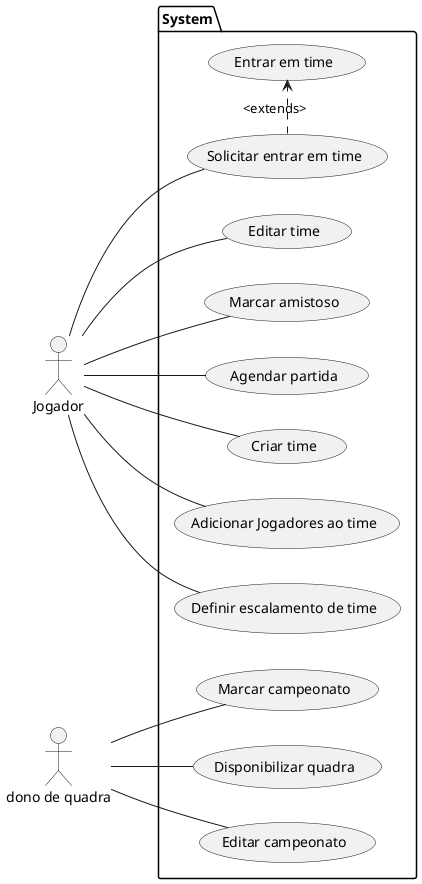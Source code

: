 @startuml CasosDeUso
left to right direction
actor Jogador as J
actor "dono de quadra" as D
package System{
    usecase "Editar time" as UC1
    usecase "Marcar amistoso" as UC2
    usecase "Agendar partida" as UC3
    usecase "Criar time" as UC4
    usecase "Adicionar Jogadores ao time" as UC5
    usecase "Solicitar entrar em time" as UC6
    usecase "Entrar em time" as UC7
    usecase "Definir escalamento de time" as UC8
    usecase "Marcar campeonato" as UC9
    usecase "Disponibilizar quadra" as UC10
    usecase "Editar campeonato" as UC11
}

J -- UC1
J -- UC2
J -- UC3
J -- UC4
J -- UC5
J -- UC6
UC6 .> UC7 : <extends>
J -- UC8

D -- UC9
D -- UC10
D -- UC11

@enduml
